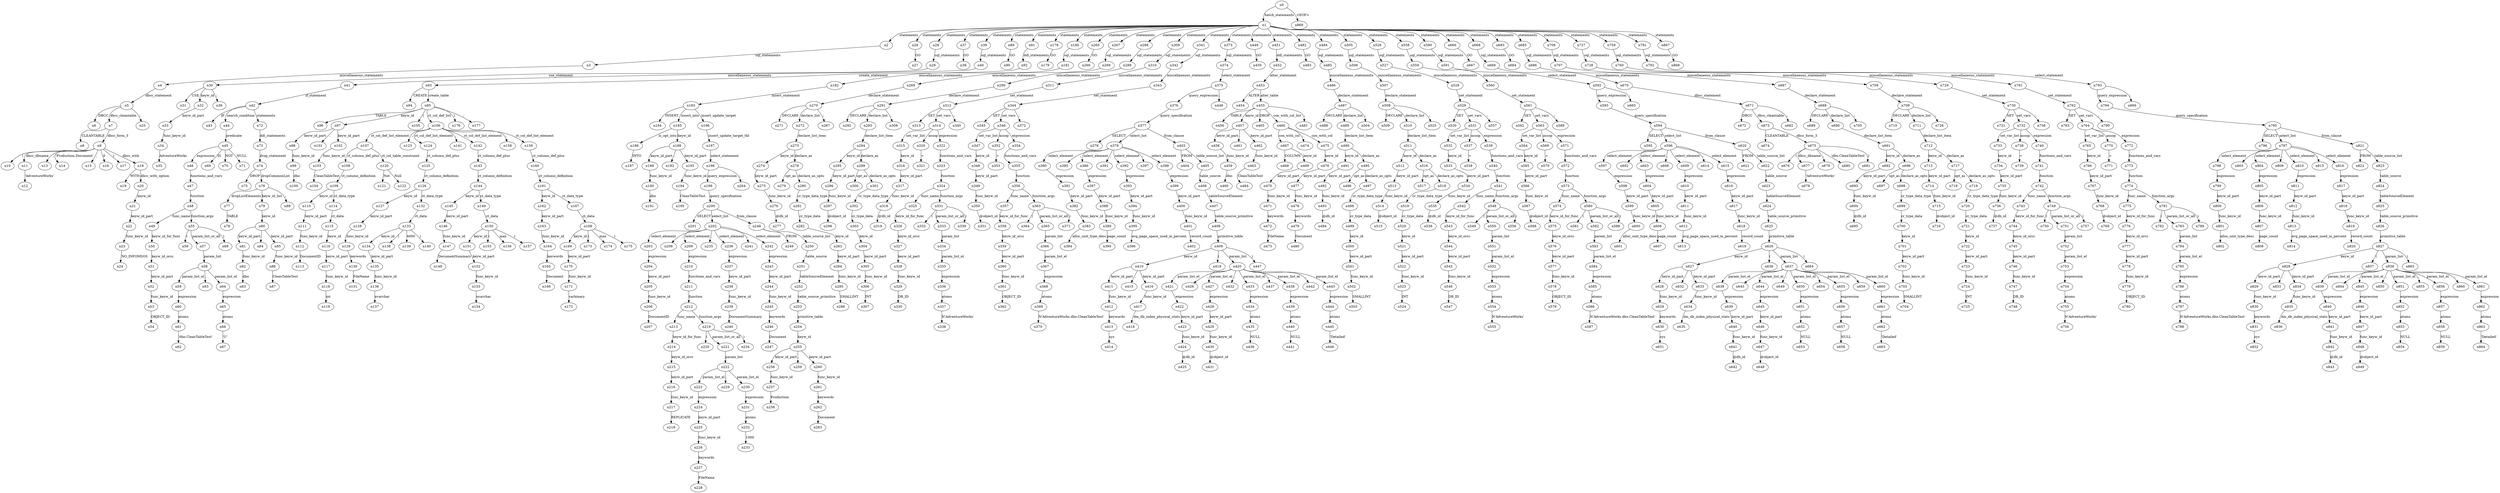 digraph ParseTree {
  n0 -> n1 [label="batch_statements"];
  n1 -> n2 [label="statements"];
  n2 -> n3 [label="sql_statements"];
  n3 -> n4 [label="miscellaneous_statements"];
  n4 -> n5 [label="dbcc_statement"];
  n5 -> n6 [label="DBCC"];
  n5 -> n7 [label="dbcc_cleantable"];
  n7 -> n8 [label="CLEANTABLE"];
  n7 -> n9 [label="dbcc_form_3"];
  n9 -> n10 [label="("];
  n9 -> n11 [label="dbcc_dbname"];
  n11 -> n12 [label="'AdventureWorks'"];
  n9 -> n13 [label=","];
  n9 -> n14 [label="'Production.Document'"];
  n9 -> n15 [label=","];
  n9 -> n16 [label="0"];
  n9 -> n17 [label=")"];
  n9 -> n18 [label="dbcc_with"];
  n18 -> n19 [label="WITH"];
  n18 -> n20 [label="dbcc_with_option"];
  n20 -> n21 [label="keyw_id"];
  n21 -> n22 [label="keyw_id_part"];
  n22 -> n23 [label="func_keyw_id"];
  n23 -> n24 [label="NO_INFOMSGS"];
  n5 -> n25 [label=";"];
  n1 -> n26 [label="statements"];
  n26 -> n27 [label="GO"];
  n1 -> n28 [label="statements"];
  n28 -> n29 [label="sql_statements"];
  n29 -> n30 [label="use_statement"];
  n30 -> n31 [label="USE"];
  n30 -> n32 [label="keyw_id"];
  n32 -> n33 [label="keyw_id_part"];
  n33 -> n34 [label="func_keyw_id"];
  n34 -> n35 [label="AdventureWorks"];
  n30 -> n36 [label=";"];
  n1 -> n37 [label="statements"];
  n37 -> n38 [label="GO"];
  n1 -> n39 [label="statements"];
  n39 -> n40 [label="sql_statements"];
  n40 -> n41 [label="miscellaneous_statements"];
  n41 -> n42 [label="if_statement"];
  n42 -> n43 [label="IF"];
  n42 -> n44 [label="search_condition"];
  n44 -> n45 [label="predicate"];
  n45 -> n46 [label="expression"];
  n46 -> n47 [label="functions_and_vars"];
  n47 -> n48 [label="function"];
  n48 -> n49 [label="func_name"];
  n49 -> n50 [label="keyw_id_for_func"];
  n50 -> n51 [label="keyw_id_orcc"];
  n51 -> n52 [label="keyw_id_part"];
  n52 -> n53 [label="func_keyw_id"];
  n53 -> n54 [label="OBJECT_ID"];
  n48 -> n55 [label="function_args"];
  n55 -> n56 [label="("];
  n55 -> n57 [label="param_list_or_all"];
  n57 -> n58 [label="param_list"];
  n58 -> n59 [label="param_list_el"];
  n59 -> n60 [label="expression"];
  n60 -> n61 [label="atoms"];
  n61 -> n62 [label="'dbo.CleanTableTest'"];
  n58 -> n63 [label=","];
  n58 -> n64 [label="param_list_el"];
  n64 -> n65 [label="expression"];
  n65 -> n66 [label="atoms"];
  n66 -> n67 [label="'U'"];
  n55 -> n68 [label=")"];
  n45 -> n69 [label="IS"];
  n45 -> n70 [label="NOT"];
  n45 -> n71 [label="NULL"];
  n42 -> n72 [label="statements"];
  n72 -> n73 [label="ddl_statements"];
  n73 -> n74 [label="drop_statement"];
  n74 -> n75 [label="DROP"];
  n74 -> n76 [label="dropCommonList"];
  n76 -> n77 [label="dropListElements"];
  n77 -> n78 [label="TABLE"];
  n76 -> n79 [label="keyw_id_list"];
  n79 -> n80 [label="keyw_id"];
  n80 -> n81 [label="keyw_id_part"];
  n81 -> n82 [label="func_keyw_id"];
  n82 -> n83 [label="dbo"];
  n80 -> n84 [label="."];
  n80 -> n85 [label="keyw_id_part"];
  n85 -> n86 [label="func_keyw_id"];
  n86 -> n87 [label="CleanTableTest"];
  n76 -> n88 [label=";"];
  n1 -> n89 [label="statements"];
  n89 -> n90 [label="GO"];
  n1 -> n91 [label="statements"];
  n91 -> n92 [label="ddl_statements"];
  n92 -> n93 [label="create_statement"];
  n93 -> n94 [label="CREATE"];
  n93 -> n95 [label="create_table"];
  n95 -> n96 [label="TABLE"];
  n95 -> n97 [label="keyw_id"];
  n97 -> n98 [label="keyw_id_part"];
  n98 -> n99 [label="func_keyw_id"];
  n99 -> n100 [label="dbo"];
  n97 -> n101 [label="."];
  n97 -> n102 [label="keyw_id_part"];
  n102 -> n103 [label="func_keyw_id"];
  n103 -> n104 [label="CleanTableTest"];
  n95 -> n105 [label="("];
  n95 -> n106 [label="ct_col_def_list"];
  n106 -> n107 [label="ct_col_def_list_element"];
  n107 -> n108 [label="ct_column_def_plus"];
  n108 -> n109 [label="ct_column_definition"];
  n109 -> n110 [label="keyw_id"];
  n110 -> n111 [label="keyw_id_part"];
  n111 -> n112 [label="func_keyw_id"];
  n112 -> n113 [label="DocumentID"];
  n109 -> n114 [label="ct_data_type"];
  n114 -> n115 [label="ct_data"];
  n115 -> n116 [label="keyw_id"];
  n116 -> n117 [label="keyw_id_part"];
  n117 -> n118 [label="func_keyw_id"];
  n118 -> n119 [label="int"];
  n107 -> n120 [label="ct_col_table_constraint"];
  n120 -> n121 [label="Not"];
  n120 -> n122 [label="Null"];
  n106 -> n123 [label=","];
  n106 -> n124 [label="ct_col_def_list_element"];
  n124 -> n125 [label="ct_column_def_plus"];
  n125 -> n126 [label="ct_column_definition"];
  n126 -> n127 [label="keyw_id"];
  n127 -> n128 [label="keyw_id_part"];
  n128 -> n129 [label="func_keyw_id"];
  n129 -> n130 [label="keywords"];
  n130 -> n131 [label="FileName"];
  n126 -> n132 [label="ct_data_type"];
  n132 -> n133 [label="ct_data"];
  n133 -> n134 [label="keyw_id"];
  n134 -> n135 [label="keyw_id_part"];
  n135 -> n136 [label="func_keyw_id"];
  n136 -> n137 [label="nvarchar"];
  n133 -> n138 [label="("];
  n133 -> n139 [label="4000"];
  n133 -> n140 [label=")"];
  n106 -> n141 [label=","];
  n106 -> n142 [label="ct_col_def_list_element"];
  n142 -> n143 [label="ct_column_def_plus"];
  n143 -> n144 [label="ct_column_definition"];
  n144 -> n145 [label="keyw_id"];
  n145 -> n146 [label="keyw_id_part"];
  n146 -> n147 [label="func_keyw_id"];
  n147 -> n148 [label="DocumentSummary"];
  n144 -> n149 [label="ct_data_type"];
  n149 -> n150 [label="ct_data"];
  n150 -> n151 [label="keyw_id"];
  n151 -> n152 [label="keyw_id_part"];
  n152 -> n153 [label="func_keyw_id"];
  n153 -> n154 [label="nvarchar"];
  n150 -> n155 [label="("];
  n150 -> n156 [label="max"];
  n150 -> n157 [label=")"];
  n106 -> n158 [label=","];
  n106 -> n159 [label="ct_col_def_list_element"];
  n159 -> n160 [label="ct_column_def_plus"];
  n160 -> n161 [label="ct_column_definition"];
  n161 -> n162 [label="keyw_id"];
  n162 -> n163 [label="keyw_id_part"];
  n163 -> n164 [label="func_keyw_id"];
  n164 -> n165 [label="keywords"];
  n165 -> n166 [label="Document"];
  n161 -> n167 [label="ct_data_type"];
  n167 -> n168 [label="ct_data"];
  n168 -> n169 [label="keyw_id"];
  n169 -> n170 [label="keyw_id_part"];
  n170 -> n171 [label="func_keyw_id"];
  n171 -> n172 [label="varbinary"];
  n168 -> n173 [label="("];
  n168 -> n174 [label="max"];
  n168 -> n175 [label=")"];
  n95 -> n176 [label=")"];
  n95 -> n177 [label=";"];
  n1 -> n178 [label="statements"];
  n178 -> n179 [label="GO"];
  n1 -> n180 [label="statements"];
  n180 -> n181 [label="sql_statements"];
  n181 -> n182 [label="miscellaneous_statements"];
  n182 -> n183 [label="insert_statement"];
  n183 -> n184 [label="INSERT"];
  n183 -> n185 [label="insert_into"];
  n185 -> n186 [label="is_opt_into"];
  n186 -> n187 [label="INTO"];
  n185 -> n188 [label="keyw_id"];
  n188 -> n189 [label="keyw_id_part"];
  n189 -> n190 [label="func_keyw_id"];
  n190 -> n191 [label="dbo"];
  n188 -> n192 [label="."];
  n188 -> n193 [label="keyw_id_part"];
  n193 -> n194 [label="func_keyw_id"];
  n194 -> n195 [label="CleanTableTest"];
  n183 -> n196 [label="insert_update_target"];
  n196 -> n197 [label="insert_update_target_tbl"];
  n197 -> n198 [label="select_statement"];
  n198 -> n199 [label="query_expression"];
  n199 -> n200 [label="query_specification"];
  n200 -> n201 [label="SELECT"];
  n200 -> n202 [label="select_list"];
  n202 -> n203 [label="select_element"];
  n203 -> n204 [label="expression"];
  n204 -> n205 [label="keyw_id_part"];
  n205 -> n206 [label="func_keyw_id"];
  n206 -> n207 [label="DocumentID"];
  n202 -> n208 [label=","];
  n202 -> n209 [label="select_element"];
  n209 -> n210 [label="expression"];
  n210 -> n211 [label="functions_and_vars"];
  n211 -> n212 [label="function"];
  n212 -> n213 [label="func_name"];
  n213 -> n214 [label="keyw_id_for_func"];
  n214 -> n215 [label="keyw_id_orcc"];
  n215 -> n216 [label="keyw_id_part"];
  n216 -> n217 [label="func_keyw_id"];
  n217 -> n218 [label="REPLICATE"];
  n212 -> n219 [label="function_args"];
  n219 -> n220 [label="("];
  n219 -> n221 [label="param_list_or_all"];
  n221 -> n222 [label="param_list"];
  n222 -> n223 [label="param_list_el"];
  n223 -> n224 [label="expression"];
  n224 -> n225 [label="keyw_id_part"];
  n225 -> n226 [label="func_keyw_id"];
  n226 -> n227 [label="keywords"];
  n227 -> n228 [label="FileName"];
  n222 -> n229 [label=","];
  n222 -> n230 [label="param_list_el"];
  n230 -> n231 [label="expression"];
  n231 -> n232 [label="atoms"];
  n232 -> n233 [label="1000"];
  n219 -> n234 [label=")"];
  n202 -> n235 [label=","];
  n202 -> n236 [label="select_element"];
  n236 -> n237 [label="expression"];
  n237 -> n238 [label="keyw_id_part"];
  n238 -> n239 [label="func_keyw_id"];
  n239 -> n240 [label="DocumentSummary"];
  n202 -> n241 [label=","];
  n202 -> n242 [label="select_element"];
  n242 -> n243 [label="expression"];
  n243 -> n244 [label="keyw_id_part"];
  n244 -> n245 [label="func_keyw_id"];
  n245 -> n246 [label="keywords"];
  n246 -> n247 [label="Document"];
  n200 -> n248 [label="from_clause"];
  n248 -> n249 [label="FROM"];
  n248 -> n250 [label="table_source_list"];
  n250 -> n251 [label="table_source"];
  n251 -> n252 [label="tableSourceElement"];
  n252 -> n253 [label="table_source_primitive"];
  n253 -> n254 [label="primitive_table"];
  n254 -> n255 [label="keyw_id"];
  n255 -> n256 [label="keyw_id_part"];
  n256 -> n257 [label="func_keyw_id"];
  n257 -> n258 [label="Production"];
  n255 -> n259 [label="."];
  n255 -> n260 [label="keyw_id_part"];
  n260 -> n261 [label="func_keyw_id"];
  n261 -> n262 [label="keywords"];
  n262 -> n263 [label="Document"];
  n198 -> n264 [label=";"];
  n1 -> n265 [label="statements"];
  n265 -> n266 [label="GO"];
  n1 -> n267 [label="statements"];
  n267 -> n268 [label="sql_statements"];
  n268 -> n269 [label="miscellaneous_statements"];
  n269 -> n270 [label="declare_statement"];
  n270 -> n271 [label="DECLARE"];
  n270 -> n272 [label="declare_list"];
  n272 -> n273 [label="declare_list_item"];
  n273 -> n274 [label="keyw_id"];
  n274 -> n275 [label="keyw_id_part"];
  n275 -> n276 [label="func_keyw_id"];
  n276 -> n277 [label="@db_id"];
  n273 -> n278 [label="declare_as"];
  n278 -> n279 [label="opt_as"];
  n278 -> n280 [label="declare_as_opts"];
  n280 -> n281 [label="cr_type_data_type"];
  n281 -> n282 [label="cr_type_data"];
  n282 -> n283 [label="keyw_id"];
  n283 -> n284 [label="keyw_id_part"];
  n284 -> n285 [label="func_keyw_id"];
  n285 -> n286 [label="SMALLINT"];
  n270 -> n287 [label=";"];
  n1 -> n288 [label="statements"];
  n288 -> n289 [label="sql_statements"];
  n289 -> n290 [label="miscellaneous_statements"];
  n290 -> n291 [label="declare_statement"];
  n291 -> n292 [label="DECLARE"];
  n291 -> n293 [label="declare_list"];
  n293 -> n294 [label="declare_list_item"];
  n294 -> n295 [label="keyw_id"];
  n295 -> n296 [label="keyw_id_part"];
  n296 -> n297 [label="func_keyw_id"];
  n297 -> n298 [label="@object_id"];
  n294 -> n299 [label="declare_as"];
  n299 -> n300 [label="opt_as"];
  n299 -> n301 [label="declare_as_opts"];
  n301 -> n302 [label="cr_type_data_type"];
  n302 -> n303 [label="cr_type_data"];
  n303 -> n304 [label="keyw_id"];
  n304 -> n305 [label="keyw_id_part"];
  n305 -> n306 [label="func_keyw_id"];
  n306 -> n307 [label="INT"];
  n291 -> n308 [label=";"];
  n1 -> n309 [label="statements"];
  n309 -> n310 [label="sql_statements"];
  n310 -> n311 [label="miscellaneous_statements"];
  n311 -> n312 [label="set_statement"];
  n312 -> n313 [label="SET"];
  n312 -> n314 [label="set_vars"];
  n314 -> n315 [label="set_var_list"];
  n315 -> n316 [label="keyw_id"];
  n316 -> n317 [label="keyw_id_part"];
  n317 -> n318 [label="func_keyw_id"];
  n318 -> n319 [label="@db_id"];
  n314 -> n320 [label="assop"];
  n320 -> n321 [label="="];
  n314 -> n322 [label="expression"];
  n322 -> n323 [label="functions_and_vars"];
  n323 -> n324 [label="function"];
  n324 -> n325 [label="func_name"];
  n325 -> n326 [label="keyw_id_for_func"];
  n326 -> n327 [label="keyw_id_orcc"];
  n327 -> n328 [label="keyw_id_part"];
  n328 -> n329 [label="func_keyw_id"];
  n329 -> n330 [label="DB_ID"];
  n324 -> n331 [label="function_args"];
  n331 -> n332 [label="("];
  n331 -> n333 [label="param_list_or_all"];
  n333 -> n334 [label="param_list"];
  n334 -> n335 [label="param_list_el"];
  n335 -> n336 [label="expression"];
  n336 -> n337 [label="atoms"];
  n337 -> n338 [label="N'AdventureWorks'"];
  n331 -> n339 [label=")"];
  n312 -> n340 [label=";"];
  n1 -> n341 [label="statements"];
  n341 -> n342 [label="sql_statements"];
  n342 -> n343 [label="miscellaneous_statements"];
  n343 -> n344 [label="set_statement"];
  n344 -> n345 [label="SET"];
  n344 -> n346 [label="set_vars"];
  n346 -> n347 [label="set_var_list"];
  n347 -> n348 [label="keyw_id"];
  n348 -> n349 [label="keyw_id_part"];
  n349 -> n350 [label="func_keyw_id"];
  n350 -> n351 [label="@object_id"];
  n346 -> n352 [label="assop"];
  n352 -> n353 [label="="];
  n346 -> n354 [label="expression"];
  n354 -> n355 [label="functions_and_vars"];
  n355 -> n356 [label="function"];
  n356 -> n357 [label="func_name"];
  n357 -> n358 [label="keyw_id_for_func"];
  n358 -> n359 [label="keyw_id_orcc"];
  n359 -> n360 [label="keyw_id_part"];
  n360 -> n361 [label="func_keyw_id"];
  n361 -> n362 [label="OBJECT_ID"];
  n356 -> n363 [label="function_args"];
  n363 -> n364 [label="("];
  n363 -> n365 [label="param_list_or_all"];
  n365 -> n366 [label="param_list"];
  n366 -> n367 [label="param_list_el"];
  n367 -> n368 [label="expression"];
  n368 -> n369 [label="atoms"];
  n369 -> n370 [label="N'AdventureWorks.dbo.CleanTableTest'"];
  n363 -> n371 [label=")"];
  n344 -> n372 [label=";"];
  n1 -> n373 [label="statements"];
  n373 -> n374 [label="sql_statements"];
  n374 -> n375 [label="select_statement"];
  n375 -> n376 [label="query_expression"];
  n376 -> n377 [label="query_specification"];
  n377 -> n378 [label="SELECT"];
  n377 -> n379 [label="select_list"];
  n379 -> n380 [label="select_element"];
  n380 -> n381 [label="expression"];
  n381 -> n382 [label="keyw_id_part"];
  n382 -> n383 [label="func_keyw_id"];
  n383 -> n384 [label="alloc_unit_type_desc"];
  n379 -> n385 [label=","];
  n379 -> n386 [label="select_element"];
  n386 -> n387 [label="expression"];
  n387 -> n388 [label="keyw_id_part"];
  n388 -> n389 [label="func_keyw_id"];
  n389 -> n390 [label="page_count"];
  n379 -> n391 [label=","];
  n379 -> n392 [label="select_element"];
  n392 -> n393 [label="expression"];
  n393 -> n394 [label="keyw_id_part"];
  n394 -> n395 [label="func_keyw_id"];
  n395 -> n396 [label="avg_page_space_used_in_percent"];
  n379 -> n397 [label=","];
  n379 -> n398 [label="select_element"];
  n398 -> n399 [label="expression"];
  n399 -> n400 [label="keyw_id_part"];
  n400 -> n401 [label="func_keyw_id"];
  n401 -> n402 [label="record_count"];
  n377 -> n403 [label="from_clause"];
  n403 -> n404 [label="FROM"];
  n403 -> n405 [label="table_source_list"];
  n405 -> n406 [label="table_source"];
  n406 -> n407 [label="tableSourceElement"];
  n407 -> n408 [label="table_source_primitive"];
  n408 -> n409 [label="primitive_table"];
  n409 -> n410 [label="keyw_id"];
  n410 -> n411 [label="keyw_id_part"];
  n411 -> n412 [label="func_keyw_id"];
  n412 -> n413 [label="keywords"];
  n413 -> n414 [label="sys"];
  n410 -> n415 [label="."];
  n410 -> n416 [label="keyw_id_part"];
  n416 -> n417 [label="func_keyw_id"];
  n417 -> n418 [label="dm_db_index_physical_stats"];
  n409 -> n419 [label="("];
  n409 -> n420 [label="param_list"];
  n420 -> n421 [label="param_list_el"];
  n421 -> n422 [label="expression"];
  n422 -> n423 [label="keyw_id_part"];
  n423 -> n424 [label="func_keyw_id"];
  n424 -> n425 [label="@db_id"];
  n420 -> n426 [label=","];
  n420 -> n427 [label="param_list_el"];
  n427 -> n428 [label="expression"];
  n428 -> n429 [label="keyw_id_part"];
  n429 -> n430 [label="func_keyw_id"];
  n430 -> n431 [label="@object_id"];
  n420 -> n432 [label=","];
  n420 -> n433 [label="param_list_el"];
  n433 -> n434 [label="expression"];
  n434 -> n435 [label="atoms"];
  n435 -> n436 [label="NULL"];
  n420 -> n437 [label=","];
  n420 -> n438 [label="param_list_el"];
  n438 -> n439 [label="expression"];
  n439 -> n440 [label="atoms"];
  n440 -> n441 [label="NULL"];
  n420 -> n442 [label=","];
  n420 -> n443 [label="param_list_el"];
  n443 -> n444 [label="expression"];
  n444 -> n445 [label="atoms"];
  n445 -> n446 [label="'Detailed'"];
  n409 -> n447 [label=")"];
  n375 -> n448 [label=";"];
  n1 -> n449 [label="statements"];
  n449 -> n450 [label="GO"];
  n1 -> n451 [label="statements"];
  n451 -> n452 [label="ddl_statements"];
  n452 -> n453 [label="alter_statement"];
  n453 -> n454 [label="ALTER"];
  n453 -> n455 [label="alter_table"];
  n455 -> n456 [label="TABLE"];
  n455 -> n457 [label="keyw_id"];
  n457 -> n458 [label="keyw_id_part"];
  n458 -> n459 [label="func_keyw_id"];
  n459 -> n460 [label="dbo"];
  n457 -> n461 [label="."];
  n457 -> n462 [label="keyw_id_part"];
  n462 -> n463 [label="func_keyw_id"];
  n463 -> n464 [label="CleanTableTest"];
  n455 -> n465 [label="DROP"];
  n455 -> n466 [label="con_with_col_list"];
  n466 -> n467 [label="con_with_col"];
  n467 -> n468 [label="COLUMN"];
  n467 -> n469 [label="keyw_id"];
  n469 -> n470 [label="keyw_id_part"];
  n470 -> n471 [label="func_keyw_id"];
  n471 -> n472 [label="keywords"];
  n472 -> n473 [label="FileName"];
  n466 -> n474 [label=","];
  n466 -> n475 [label="con_with_col"];
  n475 -> n476 [label="keyw_id"];
  n476 -> n477 [label="keyw_id_part"];
  n477 -> n478 [label="func_keyw_id"];
  n478 -> n479 [label="keywords"];
  n479 -> n480 [label="Document"];
  n455 -> n481 [label=";"];
  n1 -> n482 [label="statements"];
  n482 -> n483 [label="GO"];
  n1 -> n484 [label="statements"];
  n484 -> n485 [label="sql_statements"];
  n485 -> n486 [label="miscellaneous_statements"];
  n486 -> n487 [label="declare_statement"];
  n487 -> n488 [label="DECLARE"];
  n487 -> n489 [label="declare_list"];
  n489 -> n490 [label="declare_list_item"];
  n490 -> n491 [label="keyw_id"];
  n491 -> n492 [label="keyw_id_part"];
  n492 -> n493 [label="func_keyw_id"];
  n493 -> n494 [label="@db_id"];
  n490 -> n495 [label="declare_as"];
  n495 -> n496 [label="opt_as"];
  n495 -> n497 [label="declare_as_opts"];
  n497 -> n498 [label="cr_type_data_type"];
  n498 -> n499 [label="cr_type_data"];
  n499 -> n500 [label="keyw_id"];
  n500 -> n501 [label="keyw_id_part"];
  n501 -> n502 [label="func_keyw_id"];
  n502 -> n503 [label="SMALLINT"];
  n487 -> n504 [label=";"];
  n1 -> n505 [label="statements"];
  n505 -> n506 [label="sql_statements"];
  n506 -> n507 [label="miscellaneous_statements"];
  n507 -> n508 [label="declare_statement"];
  n508 -> n509 [label="DECLARE"];
  n508 -> n510 [label="declare_list"];
  n510 -> n511 [label="declare_list_item"];
  n511 -> n512 [label="keyw_id"];
  n512 -> n513 [label="keyw_id_part"];
  n513 -> n514 [label="func_keyw_id"];
  n514 -> n515 [label="@object_id"];
  n511 -> n516 [label="declare_as"];
  n516 -> n517 [label="opt_as"];
  n516 -> n518 [label="declare_as_opts"];
  n518 -> n519 [label="cr_type_data_type"];
  n519 -> n520 [label="cr_type_data"];
  n520 -> n521 [label="keyw_id"];
  n521 -> n522 [label="keyw_id_part"];
  n522 -> n523 [label="func_keyw_id"];
  n523 -> n524 [label="INT"];
  n508 -> n525 [label=";"];
  n1 -> n526 [label="statements"];
  n526 -> n527 [label="sql_statements"];
  n527 -> n528 [label="miscellaneous_statements"];
  n528 -> n529 [label="set_statement"];
  n529 -> n530 [label="SET"];
  n529 -> n531 [label="set_vars"];
  n531 -> n532 [label="set_var_list"];
  n532 -> n533 [label="keyw_id"];
  n533 -> n534 [label="keyw_id_part"];
  n534 -> n535 [label="func_keyw_id"];
  n535 -> n536 [label="@db_id"];
  n531 -> n537 [label="assop"];
  n537 -> n538 [label="="];
  n531 -> n539 [label="expression"];
  n539 -> n540 [label="functions_and_vars"];
  n540 -> n541 [label="function"];
  n541 -> n542 [label="func_name"];
  n542 -> n543 [label="keyw_id_for_func"];
  n543 -> n544 [label="keyw_id_orcc"];
  n544 -> n545 [label="keyw_id_part"];
  n545 -> n546 [label="func_keyw_id"];
  n546 -> n547 [label="DB_ID"];
  n541 -> n548 [label="function_args"];
  n548 -> n549 [label="("];
  n548 -> n550 [label="param_list_or_all"];
  n550 -> n551 [label="param_list"];
  n551 -> n552 [label="param_list_el"];
  n552 -> n553 [label="expression"];
  n553 -> n554 [label="atoms"];
  n554 -> n555 [label="N'AdventureWorks'"];
  n548 -> n556 [label=")"];
  n529 -> n557 [label=";"];
  n1 -> n558 [label="statements"];
  n558 -> n559 [label="sql_statements"];
  n559 -> n560 [label="miscellaneous_statements"];
  n560 -> n561 [label="set_statement"];
  n561 -> n562 [label="SET"];
  n561 -> n563 [label="set_vars"];
  n563 -> n564 [label="set_var_list"];
  n564 -> n565 [label="keyw_id"];
  n565 -> n566 [label="keyw_id_part"];
  n566 -> n567 [label="func_keyw_id"];
  n567 -> n568 [label="@object_id"];
  n563 -> n569 [label="assop"];
  n569 -> n570 [label="="];
  n563 -> n571 [label="expression"];
  n571 -> n572 [label="functions_and_vars"];
  n572 -> n573 [label="function"];
  n573 -> n574 [label="func_name"];
  n574 -> n575 [label="keyw_id_for_func"];
  n575 -> n576 [label="keyw_id_orcc"];
  n576 -> n577 [label="keyw_id_part"];
  n577 -> n578 [label="func_keyw_id"];
  n578 -> n579 [label="OBJECT_ID"];
  n573 -> n580 [label="function_args"];
  n580 -> n581 [label="("];
  n580 -> n582 [label="param_list_or_all"];
  n582 -> n583 [label="param_list"];
  n583 -> n584 [label="param_list_el"];
  n584 -> n585 [label="expression"];
  n585 -> n586 [label="atoms"];
  n586 -> n587 [label="N'AdventureWorks.dbo.CleanTableTest'"];
  n580 -> n588 [label=")"];
  n561 -> n589 [label=";"];
  n1 -> n590 [label="statements"];
  n590 -> n591 [label="sql_statements"];
  n591 -> n592 [label="select_statement"];
  n592 -> n593 [label="query_expression"];
  n593 -> n594 [label="query_specification"];
  n594 -> n595 [label="SELECT"];
  n594 -> n596 [label="select_list"];
  n596 -> n597 [label="select_element"];
  n597 -> n598 [label="expression"];
  n598 -> n599 [label="keyw_id_part"];
  n599 -> n600 [label="func_keyw_id"];
  n600 -> n601 [label="alloc_unit_type_desc"];
  n596 -> n602 [label=","];
  n596 -> n603 [label="select_element"];
  n603 -> n604 [label="expression"];
  n604 -> n605 [label="keyw_id_part"];
  n605 -> n606 [label="func_keyw_id"];
  n606 -> n607 [label="page_count"];
  n596 -> n608 [label=","];
  n596 -> n609 [label="select_element"];
  n609 -> n610 [label="expression"];
  n610 -> n611 [label="keyw_id_part"];
  n611 -> n612 [label="func_keyw_id"];
  n612 -> n613 [label="avg_page_space_used_in_percent"];
  n596 -> n614 [label=","];
  n596 -> n615 [label="select_element"];
  n615 -> n616 [label="expression"];
  n616 -> n617 [label="keyw_id_part"];
  n617 -> n618 [label="func_keyw_id"];
  n618 -> n619 [label="record_count"];
  n594 -> n620 [label="from_clause"];
  n620 -> n621 [label="FROM"];
  n620 -> n622 [label="table_source_list"];
  n622 -> n623 [label="table_source"];
  n623 -> n624 [label="tableSourceElement"];
  n624 -> n625 [label="table_source_primitive"];
  n625 -> n626 [label="primitive_table"];
  n626 -> n627 [label="keyw_id"];
  n627 -> n628 [label="keyw_id_part"];
  n628 -> n629 [label="func_keyw_id"];
  n629 -> n630 [label="keywords"];
  n630 -> n631 [label="sys"];
  n627 -> n632 [label="."];
  n627 -> n633 [label="keyw_id_part"];
  n633 -> n634 [label="func_keyw_id"];
  n634 -> n635 [label="dm_db_index_physical_stats"];
  n626 -> n636 [label="("];
  n626 -> n637 [label="param_list"];
  n637 -> n638 [label="param_list_el"];
  n638 -> n639 [label="expression"];
  n639 -> n640 [label="keyw_id_part"];
  n640 -> n641 [label="func_keyw_id"];
  n641 -> n642 [label="@db_id"];
  n637 -> n643 [label=","];
  n637 -> n644 [label="param_list_el"];
  n644 -> n645 [label="expression"];
  n645 -> n646 [label="keyw_id_part"];
  n646 -> n647 [label="func_keyw_id"];
  n647 -> n648 [label="@object_id"];
  n637 -> n649 [label=","];
  n637 -> n650 [label="param_list_el"];
  n650 -> n651 [label="expression"];
  n651 -> n652 [label="atoms"];
  n652 -> n653 [label="NULL"];
  n637 -> n654 [label=","];
  n637 -> n655 [label="param_list_el"];
  n655 -> n656 [label="expression"];
  n656 -> n657 [label="atoms"];
  n657 -> n658 [label="NULL"];
  n637 -> n659 [label=","];
  n637 -> n660 [label="param_list_el"];
  n660 -> n661 [label="expression"];
  n661 -> n662 [label="atoms"];
  n662 -> n663 [label="'Detailed'"];
  n626 -> n664 [label=")"];
  n592 -> n665 [label=";"];
  n1 -> n666 [label="statements"];
  n666 -> n667 [label="GO"];
  n1 -> n668 [label="statements"];
  n668 -> n669 [label="sql_statements"];
  n669 -> n670 [label="miscellaneous_statements"];
  n670 -> n671 [label="dbcc_statement"];
  n671 -> n672 [label="DBCC"];
  n671 -> n673 [label="dbcc_cleantable"];
  n673 -> n674 [label="CLEANTABLE"];
  n673 -> n675 [label="dbcc_form_3"];
  n675 -> n676 [label="("];
  n675 -> n677 [label="dbcc_dbname"];
  n677 -> n678 [label="'AdventureWorks'"];
  n675 -> n679 [label=","];
  n675 -> n680 [label="'dbo.CleanTableTest'"];
  n675 -> n681 [label=")"];
  n671 -> n682 [label=";"];
  n1 -> n683 [label="statements"];
  n683 -> n684 [label="GO"];
  n1 -> n685 [label="statements"];
  n685 -> n686 [label="sql_statements"];
  n686 -> n687 [label="miscellaneous_statements"];
  n687 -> n688 [label="declare_statement"];
  n688 -> n689 [label="DECLARE"];
  n688 -> n690 [label="declare_list"];
  n690 -> n691 [label="declare_list_item"];
  n691 -> n692 [label="keyw_id"];
  n692 -> n693 [label="keyw_id_part"];
  n693 -> n694 [label="func_keyw_id"];
  n694 -> n695 [label="@db_id"];
  n691 -> n696 [label="declare_as"];
  n696 -> n697 [label="opt_as"];
  n696 -> n698 [label="declare_as_opts"];
  n698 -> n699 [label="cr_type_data_type"];
  n699 -> n700 [label="cr_type_data"];
  n700 -> n701 [label="keyw_id"];
  n701 -> n702 [label="keyw_id_part"];
  n702 -> n703 [label="func_keyw_id"];
  n703 -> n704 [label="SMALLINT"];
  n688 -> n705 [label=";"];
  n1 -> n706 [label="statements"];
  n706 -> n707 [label="sql_statements"];
  n707 -> n708 [label="miscellaneous_statements"];
  n708 -> n709 [label="declare_statement"];
  n709 -> n710 [label="DECLARE"];
  n709 -> n711 [label="declare_list"];
  n711 -> n712 [label="declare_list_item"];
  n712 -> n713 [label="keyw_id"];
  n713 -> n714 [label="keyw_id_part"];
  n714 -> n715 [label="func_keyw_id"];
  n715 -> n716 [label="@object_id"];
  n712 -> n717 [label="declare_as"];
  n717 -> n718 [label="opt_as"];
  n717 -> n719 [label="declare_as_opts"];
  n719 -> n720 [label="cr_type_data_type"];
  n720 -> n721 [label="cr_type_data"];
  n721 -> n722 [label="keyw_id"];
  n722 -> n723 [label="keyw_id_part"];
  n723 -> n724 [label="func_keyw_id"];
  n724 -> n725 [label="INT"];
  n709 -> n726 [label=";"];
  n1 -> n727 [label="statements"];
  n727 -> n728 [label="sql_statements"];
  n728 -> n729 [label="miscellaneous_statements"];
  n729 -> n730 [label="set_statement"];
  n730 -> n731 [label="SET"];
  n730 -> n732 [label="set_vars"];
  n732 -> n733 [label="set_var_list"];
  n733 -> n734 [label="keyw_id"];
  n734 -> n735 [label="keyw_id_part"];
  n735 -> n736 [label="func_keyw_id"];
  n736 -> n737 [label="@db_id"];
  n732 -> n738 [label="assop"];
  n738 -> n739 [label="="];
  n732 -> n740 [label="expression"];
  n740 -> n741 [label="functions_and_vars"];
  n741 -> n742 [label="function"];
  n742 -> n743 [label="func_name"];
  n743 -> n744 [label="keyw_id_for_func"];
  n744 -> n745 [label="keyw_id_orcc"];
  n745 -> n746 [label="keyw_id_part"];
  n746 -> n747 [label="func_keyw_id"];
  n747 -> n748 [label="DB_ID"];
  n742 -> n749 [label="function_args"];
  n749 -> n750 [label="("];
  n749 -> n751 [label="param_list_or_all"];
  n751 -> n752 [label="param_list"];
  n752 -> n753 [label="param_list_el"];
  n753 -> n754 [label="expression"];
  n754 -> n755 [label="atoms"];
  n755 -> n756 [label="N'AdventureWorks'"];
  n749 -> n757 [label=")"];
  n730 -> n758 [label=";"];
  n1 -> n759 [label="statements"];
  n759 -> n760 [label="sql_statements"];
  n760 -> n761 [label="miscellaneous_statements"];
  n761 -> n762 [label="set_statement"];
  n762 -> n763 [label="SET"];
  n762 -> n764 [label="set_vars"];
  n764 -> n765 [label="set_var_list"];
  n765 -> n766 [label="keyw_id"];
  n766 -> n767 [label="keyw_id_part"];
  n767 -> n768 [label="func_keyw_id"];
  n768 -> n769 [label="@object_id"];
  n764 -> n770 [label="assop"];
  n770 -> n771 [label="="];
  n764 -> n772 [label="expression"];
  n772 -> n773 [label="functions_and_vars"];
  n773 -> n774 [label="function"];
  n774 -> n775 [label="func_name"];
  n775 -> n776 [label="keyw_id_for_func"];
  n776 -> n777 [label="keyw_id_orcc"];
  n777 -> n778 [label="keyw_id_part"];
  n778 -> n779 [label="func_keyw_id"];
  n779 -> n780 [label="OBJECT_ID"];
  n774 -> n781 [label="function_args"];
  n781 -> n782 [label="("];
  n781 -> n783 [label="param_list_or_all"];
  n783 -> n784 [label="param_list"];
  n784 -> n785 [label="param_list_el"];
  n785 -> n786 [label="expression"];
  n786 -> n787 [label="atoms"];
  n787 -> n788 [label="N'AdventureWorks.dbo.CleanTableTest'"];
  n781 -> n789 [label=")"];
  n762 -> n790 [label=";"];
  n1 -> n791 [label="statements"];
  n791 -> n792 [label="sql_statements"];
  n792 -> n793 [label="select_statement"];
  n793 -> n794 [label="query_expression"];
  n794 -> n795 [label="query_specification"];
  n795 -> n796 [label="SELECT"];
  n795 -> n797 [label="select_list"];
  n797 -> n798 [label="select_element"];
  n798 -> n799 [label="expression"];
  n799 -> n800 [label="keyw_id_part"];
  n800 -> n801 [label="func_keyw_id"];
  n801 -> n802 [label="alloc_unit_type_desc"];
  n797 -> n803 [label=","];
  n797 -> n804 [label="select_element"];
  n804 -> n805 [label="expression"];
  n805 -> n806 [label="keyw_id_part"];
  n806 -> n807 [label="func_keyw_id"];
  n807 -> n808 [label="page_count"];
  n797 -> n809 [label=","];
  n797 -> n810 [label="select_element"];
  n810 -> n811 [label="expression"];
  n811 -> n812 [label="keyw_id_part"];
  n812 -> n813 [label="func_keyw_id"];
  n813 -> n814 [label="avg_page_space_used_in_percent"];
  n797 -> n815 [label=","];
  n797 -> n816 [label="select_element"];
  n816 -> n817 [label="expression"];
  n817 -> n818 [label="keyw_id_part"];
  n818 -> n819 [label="func_keyw_id"];
  n819 -> n820 [label="record_count"];
  n795 -> n821 [label="from_clause"];
  n821 -> n822 [label="FROM"];
  n821 -> n823 [label="table_source_list"];
  n823 -> n824 [label="table_source"];
  n824 -> n825 [label="tableSourceElement"];
  n825 -> n826 [label="table_source_primitive"];
  n826 -> n827 [label="primitive_table"];
  n827 -> n828 [label="keyw_id"];
  n828 -> n829 [label="keyw_id_part"];
  n829 -> n830 [label="func_keyw_id"];
  n830 -> n831 [label="keywords"];
  n831 -> n832 [label="sys"];
  n828 -> n833 [label="."];
  n828 -> n834 [label="keyw_id_part"];
  n834 -> n835 [label="func_keyw_id"];
  n835 -> n836 [label="dm_db_index_physical_stats"];
  n827 -> n837 [label="("];
  n827 -> n838 [label="param_list"];
  n838 -> n839 [label="param_list_el"];
  n839 -> n840 [label="expression"];
  n840 -> n841 [label="keyw_id_part"];
  n841 -> n842 [label="func_keyw_id"];
  n842 -> n843 [label="@db_id"];
  n838 -> n844 [label=","];
  n838 -> n845 [label="param_list_el"];
  n845 -> n846 [label="expression"];
  n846 -> n847 [label="keyw_id_part"];
  n847 -> n848 [label="func_keyw_id"];
  n848 -> n849 [label="@object_id"];
  n838 -> n850 [label=","];
  n838 -> n851 [label="param_list_el"];
  n851 -> n852 [label="expression"];
  n852 -> n853 [label="atoms"];
  n853 -> n854 [label="NULL"];
  n838 -> n855 [label=","];
  n838 -> n856 [label="param_list_el"];
  n856 -> n857 [label="expression"];
  n857 -> n858 [label="atoms"];
  n858 -> n859 [label="NULL"];
  n838 -> n860 [label=","];
  n838 -> n861 [label="param_list_el"];
  n861 -> n862 [label="expression"];
  n862 -> n863 [label="atoms"];
  n863 -> n864 [label="'Detailed'"];
  n827 -> n865 [label=")"];
  n793 -> n866 [label=";"];
  n1 -> n867 [label="statements"];
  n867 -> n868 [label="GO"];
  n0 -> n869 [label="<EOF>"];
}